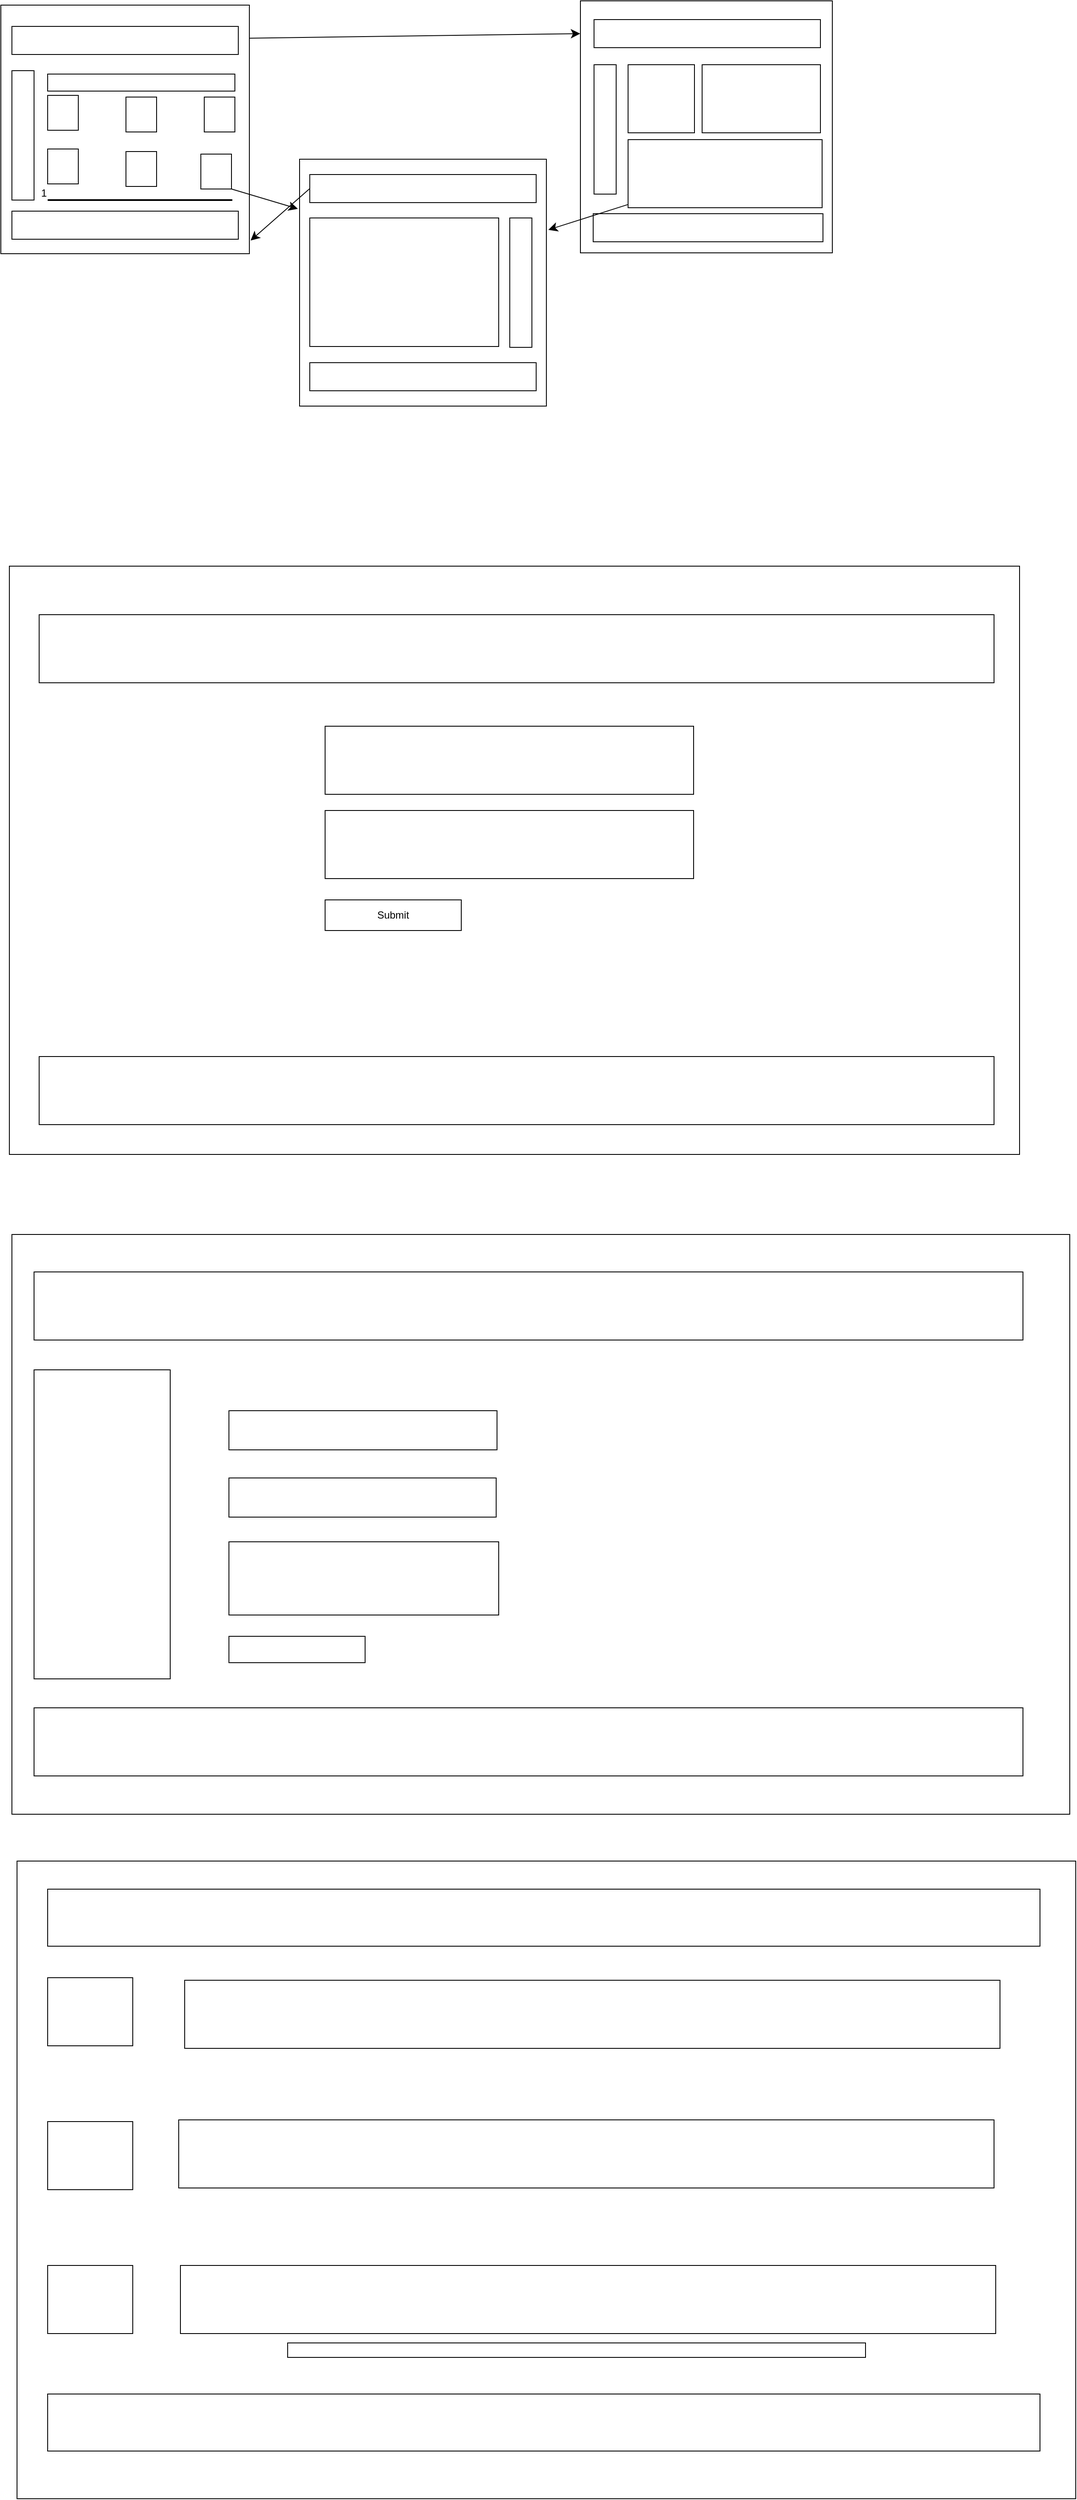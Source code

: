 <mxfile version="24.6.1" type="github">
  <diagram name="Страница — 1" id="28HhkEcXKWORNenXBoMX">
    <mxGraphModel dx="1736" dy="825" grid="0" gridSize="10" guides="1" tooltips="1" connect="1" arrows="1" fold="1" page="0" pageScale="1" pageWidth="827" pageHeight="1169" math="0" shadow="0">
      <root>
        <mxCell id="0" />
        <mxCell id="1" parent="0" />
        <mxCell id="nfAJJ1NnSS2ZU5EpONMw-1" value="" style="whiteSpace=wrap;html=1;aspect=fixed;" parent="1" vertex="1">
          <mxGeometry x="-231" y="5" width="292" height="292" as="geometry" />
        </mxCell>
        <mxCell id="nfAJJ1NnSS2ZU5EpONMw-4" value="" style="whiteSpace=wrap;html=1;aspect=fixed;" parent="1" vertex="1">
          <mxGeometry x="450" width="296" height="296" as="geometry" />
        </mxCell>
        <mxCell id="nfAJJ1NnSS2ZU5EpONMw-5" value="" style="whiteSpace=wrap;html=1;aspect=fixed;" parent="1" vertex="1">
          <mxGeometry x="120" y="186" width="290" height="290" as="geometry" />
        </mxCell>
        <mxCell id="nfAJJ1NnSS2ZU5EpONMw-6" value="" style="rounded=0;whiteSpace=wrap;html=1;" parent="1" vertex="1">
          <mxGeometry x="-218" y="30" width="266" height="33" as="geometry" />
        </mxCell>
        <mxCell id="nfAJJ1NnSS2ZU5EpONMw-8" value="" style="rounded=0;whiteSpace=wrap;html=1;" parent="1" vertex="1">
          <mxGeometry x="466" y="22" width="266" height="33" as="geometry" />
        </mxCell>
        <mxCell id="nfAJJ1NnSS2ZU5EpONMw-11" value="" style="rounded=0;whiteSpace=wrap;html=1;" parent="1" vertex="1">
          <mxGeometry x="132" y="204" width="266" height="33" as="geometry" />
        </mxCell>
        <mxCell id="nfAJJ1NnSS2ZU5EpONMw-12" value="" style="rounded=0;whiteSpace=wrap;html=1;" parent="1" vertex="1">
          <mxGeometry x="465" y="250" width="270" height="33" as="geometry" />
        </mxCell>
        <mxCell id="nfAJJ1NnSS2ZU5EpONMw-13" value="" style="rounded=0;whiteSpace=wrap;html=1;" parent="1" vertex="1">
          <mxGeometry x="132" y="425" width="266" height="33" as="geometry" />
        </mxCell>
        <mxCell id="nfAJJ1NnSS2ZU5EpONMw-14" value="" style="rounded=0;whiteSpace=wrap;html=1;" parent="1" vertex="1">
          <mxGeometry x="-218" y="247" width="266" height="33" as="geometry" />
        </mxCell>
        <mxCell id="uLQHqdhgOMsFtUB6rm1z-1" value="" style="rounded=0;whiteSpace=wrap;html=1;" vertex="1" parent="1">
          <mxGeometry x="-218" y="82" width="26" height="152" as="geometry" />
        </mxCell>
        <mxCell id="uLQHqdhgOMsFtUB6rm1z-5" value="" style="rounded=0;whiteSpace=wrap;html=1;" vertex="1" parent="1">
          <mxGeometry x="466" y="75" width="26" height="152" as="geometry" />
        </mxCell>
        <mxCell id="uLQHqdhgOMsFtUB6rm1z-6" value="" style="rounded=0;whiteSpace=wrap;html=1;" vertex="1" parent="1">
          <mxGeometry x="367" y="255" width="26" height="152" as="geometry" />
        </mxCell>
        <mxCell id="uLQHqdhgOMsFtUB6rm1z-7" value="" style="rounded=0;whiteSpace=wrap;html=1;" vertex="1" parent="1">
          <mxGeometry x="132" y="255" width="222" height="151" as="geometry" />
        </mxCell>
        <mxCell id="uLQHqdhgOMsFtUB6rm1z-8" value="" style="rounded=0;whiteSpace=wrap;html=1;" vertex="1" parent="1">
          <mxGeometry x="-176" y="86" width="220" height="20" as="geometry" />
        </mxCell>
        <mxCell id="uLQHqdhgOMsFtUB6rm1z-9" value="" style="rounded=0;whiteSpace=wrap;html=1;" vertex="1" parent="1">
          <mxGeometry x="-176" y="111" width="36" height="41" as="geometry" />
        </mxCell>
        <mxCell id="uLQHqdhgOMsFtUB6rm1z-10" value="" style="rounded=0;whiteSpace=wrap;html=1;" vertex="1" parent="1">
          <mxGeometry x="-84" y="113" width="36" height="41" as="geometry" />
        </mxCell>
        <mxCell id="uLQHqdhgOMsFtUB6rm1z-11" value="" style="rounded=0;whiteSpace=wrap;html=1;" vertex="1" parent="1">
          <mxGeometry x="8" y="113" width="36" height="41" as="geometry" />
        </mxCell>
        <mxCell id="uLQHqdhgOMsFtUB6rm1z-12" value="" style="rounded=0;whiteSpace=wrap;html=1;" vertex="1" parent="1">
          <mxGeometry x="-176" y="174" width="36" height="41" as="geometry" />
        </mxCell>
        <mxCell id="uLQHqdhgOMsFtUB6rm1z-13" value="" style="rounded=0;whiteSpace=wrap;html=1;" vertex="1" parent="1">
          <mxGeometry x="-84" y="177" width="36" height="41" as="geometry" />
        </mxCell>
        <mxCell id="uLQHqdhgOMsFtUB6rm1z-14" value="" style="rounded=0;whiteSpace=wrap;html=1;" vertex="1" parent="1">
          <mxGeometry x="4" y="180" width="36" height="41" as="geometry" />
        </mxCell>
        <mxCell id="uLQHqdhgOMsFtUB6rm1z-22" value="" style="endArrow=none;html=1;rounded=0;fontSize=12;startSize=8;endSize=8;curved=1;targetPerimeterSpacing=0;" edge="1" parent="1" target="uLQHqdhgOMsFtUB6rm1z-28">
          <mxGeometry relative="1" as="geometry">
            <mxPoint x="-176" y="234" as="sourcePoint" />
            <mxPoint x="-96" y="234" as="targetPoint" />
          </mxGeometry>
        </mxCell>
        <mxCell id="uLQHqdhgOMsFtUB6rm1z-23" value="1" style="resizable=0;html=1;whiteSpace=wrap;align=right;verticalAlign=bottom;" connectable="0" vertex="1" parent="uLQHqdhgOMsFtUB6rm1z-22">
          <mxGeometry x="1" relative="1" as="geometry" />
        </mxCell>
        <mxCell id="uLQHqdhgOMsFtUB6rm1z-28" value="" style="line;strokeWidth=2;html=1;" vertex="1" parent="1">
          <mxGeometry x="-176" y="229" width="217" height="10" as="geometry" />
        </mxCell>
        <mxCell id="uLQHqdhgOMsFtUB6rm1z-29" value="" style="rounded=0;whiteSpace=wrap;html=1;" vertex="1" parent="1">
          <mxGeometry x="506" y="75" width="78" height="80" as="geometry" />
        </mxCell>
        <mxCell id="uLQHqdhgOMsFtUB6rm1z-30" value="" style="rounded=0;whiteSpace=wrap;html=1;" vertex="1" parent="1">
          <mxGeometry x="593" y="75" width="139" height="80" as="geometry" />
        </mxCell>
        <mxCell id="uLQHqdhgOMsFtUB6rm1z-31" value="" style="rounded=0;whiteSpace=wrap;html=1;" vertex="1" parent="1">
          <mxGeometry x="506" y="163" width="228" height="80" as="geometry" />
        </mxCell>
        <mxCell id="uLQHqdhgOMsFtUB6rm1z-34" value="" style="endArrow=classic;html=1;rounded=0;fontSize=12;startSize=8;endSize=8;curved=1;exitX=1;exitY=1;exitDx=0;exitDy=0;entryX=-0.007;entryY=0.201;entryDx=0;entryDy=0;entryPerimeter=0;" edge="1" parent="1" source="uLQHqdhgOMsFtUB6rm1z-14" target="nfAJJ1NnSS2ZU5EpONMw-5">
          <mxGeometry width="50" height="50" relative="1" as="geometry">
            <mxPoint x="276" y="91" as="sourcePoint" />
            <mxPoint x="383" y="146" as="targetPoint" />
          </mxGeometry>
        </mxCell>
        <mxCell id="uLQHqdhgOMsFtUB6rm1z-36" value="" style="endArrow=classic;html=1;rounded=0;fontSize=12;startSize=8;endSize=8;curved=1;exitX=1.001;exitY=0.133;exitDx=0;exitDy=0;entryX=-0.001;entryY=0.13;entryDx=0;entryDy=0;exitPerimeter=0;entryPerimeter=0;" edge="1" parent="1" source="nfAJJ1NnSS2ZU5EpONMw-1" target="nfAJJ1NnSS2ZU5EpONMw-4">
          <mxGeometry width="50" height="50" relative="1" as="geometry">
            <mxPoint x="333" y="196" as="sourcePoint" />
            <mxPoint x="383" y="146" as="targetPoint" />
          </mxGeometry>
        </mxCell>
        <mxCell id="uLQHqdhgOMsFtUB6rm1z-37" value="" style="endArrow=classic;html=1;rounded=0;fontSize=12;startSize=8;endSize=8;curved=1;entryX=1.008;entryY=0.286;entryDx=0;entryDy=0;entryPerimeter=0;" edge="1" parent="1" source="uLQHqdhgOMsFtUB6rm1z-31" target="nfAJJ1NnSS2ZU5EpONMw-5">
          <mxGeometry width="50" height="50" relative="1" as="geometry">
            <mxPoint x="333" y="196" as="sourcePoint" />
            <mxPoint x="383" y="146" as="targetPoint" />
          </mxGeometry>
        </mxCell>
        <mxCell id="uLQHqdhgOMsFtUB6rm1z-39" value="" style="endArrow=classic;html=1;rounded=0;fontSize=12;startSize=8;endSize=8;curved=1;exitX=0;exitY=0.5;exitDx=0;exitDy=0;entryX=1.005;entryY=0.947;entryDx=0;entryDy=0;entryPerimeter=0;" edge="1" parent="1" source="nfAJJ1NnSS2ZU5EpONMw-11" target="nfAJJ1NnSS2ZU5EpONMw-1">
          <mxGeometry width="50" height="50" relative="1" as="geometry">
            <mxPoint x="333" y="196" as="sourcePoint" />
            <mxPoint x="383" y="146" as="targetPoint" />
          </mxGeometry>
        </mxCell>
        <mxCell id="uLQHqdhgOMsFtUB6rm1z-40" value="" style="rounded=0;whiteSpace=wrap;html=1;" vertex="1" parent="1">
          <mxGeometry x="-221" y="664" width="1187" height="691" as="geometry" />
        </mxCell>
        <mxCell id="uLQHqdhgOMsFtUB6rm1z-41" value="" style="rounded=0;whiteSpace=wrap;html=1;" vertex="1" parent="1">
          <mxGeometry x="-186" y="721" width="1122" height="80" as="geometry" />
        </mxCell>
        <mxCell id="uLQHqdhgOMsFtUB6rm1z-42" value="" style="rounded=0;whiteSpace=wrap;html=1;" vertex="1" parent="1">
          <mxGeometry x="-186" y="1240" width="1122" height="80" as="geometry" />
        </mxCell>
        <mxCell id="uLQHqdhgOMsFtUB6rm1z-43" value="" style="rounded=0;whiteSpace=wrap;html=1;" vertex="1" parent="1">
          <mxGeometry x="150" y="852" width="433" height="80" as="geometry" />
        </mxCell>
        <mxCell id="uLQHqdhgOMsFtUB6rm1z-45" value="" style="rounded=0;whiteSpace=wrap;html=1;" vertex="1" parent="1">
          <mxGeometry x="150" y="951" width="433" height="80" as="geometry" />
        </mxCell>
        <mxCell id="uLQHqdhgOMsFtUB6rm1z-46" value="Submit" style="rounded=0;whiteSpace=wrap;html=1;" vertex="1" parent="1">
          <mxGeometry x="150" y="1056" width="160" height="36" as="geometry" />
        </mxCell>
        <mxCell id="uLQHqdhgOMsFtUB6rm1z-47" value="" style="rounded=0;whiteSpace=wrap;html=1;" vertex="1" parent="1">
          <mxGeometry x="-218" y="1449" width="1243" height="681" as="geometry" />
        </mxCell>
        <mxCell id="uLQHqdhgOMsFtUB6rm1z-48" value="" style="rounded=0;whiteSpace=wrap;html=1;" vertex="1" parent="1">
          <mxGeometry x="-192" y="1493" width="1162" height="80" as="geometry" />
        </mxCell>
        <mxCell id="uLQHqdhgOMsFtUB6rm1z-49" value="" style="rounded=0;whiteSpace=wrap;html=1;" vertex="1" parent="1">
          <mxGeometry x="-192" y="2005" width="1162" height="80" as="geometry" />
        </mxCell>
        <mxCell id="uLQHqdhgOMsFtUB6rm1z-50" value="" style="rounded=0;whiteSpace=wrap;html=1;" vertex="1" parent="1">
          <mxGeometry x="-192" y="1608" width="160" height="363" as="geometry" />
        </mxCell>
        <mxCell id="uLQHqdhgOMsFtUB6rm1z-51" value="" style="rounded=0;whiteSpace=wrap;html=1;" vertex="1" parent="1">
          <mxGeometry x="37" y="1656" width="315" height="46" as="geometry" />
        </mxCell>
        <mxCell id="uLQHqdhgOMsFtUB6rm1z-52" value="" style="rounded=0;whiteSpace=wrap;html=1;" vertex="1" parent="1">
          <mxGeometry x="37" y="1735" width="314" height="46" as="geometry" />
        </mxCell>
        <mxCell id="uLQHqdhgOMsFtUB6rm1z-53" value="" style="rounded=0;whiteSpace=wrap;html=1;" vertex="1" parent="1">
          <mxGeometry x="37" y="1810" width="317" height="86" as="geometry" />
        </mxCell>
        <mxCell id="uLQHqdhgOMsFtUB6rm1z-55" value="" style="rounded=0;whiteSpace=wrap;html=1;" vertex="1" parent="1">
          <mxGeometry x="37" y="1921" width="160" height="31" as="geometry" />
        </mxCell>
        <mxCell id="uLQHqdhgOMsFtUB6rm1z-56" value="" style="rounded=0;whiteSpace=wrap;html=1;" vertex="1" parent="1">
          <mxGeometry x="-212" y="2185" width="1244" height="749" as="geometry" />
        </mxCell>
        <mxCell id="uLQHqdhgOMsFtUB6rm1z-58" value="" style="rounded=0;whiteSpace=wrap;html=1;" vertex="1" parent="1">
          <mxGeometry x="-176" y="2218" width="1166" height="67" as="geometry" />
        </mxCell>
        <mxCell id="uLQHqdhgOMsFtUB6rm1z-59" style="edgeStyle=none;curved=1;rounded=0;orthogonalLoop=1;jettySize=auto;html=1;exitX=0.5;exitY=1;exitDx=0;exitDy=0;fontSize=12;startSize=8;endSize=8;" edge="1" parent="1" source="uLQHqdhgOMsFtUB6rm1z-58" target="uLQHqdhgOMsFtUB6rm1z-58">
          <mxGeometry relative="1" as="geometry" />
        </mxCell>
        <mxCell id="uLQHqdhgOMsFtUB6rm1z-60" style="edgeStyle=none;curved=1;rounded=0;orthogonalLoop=1;jettySize=auto;html=1;exitX=0.5;exitY=1;exitDx=0;exitDy=0;fontSize=12;startSize=8;endSize=8;" edge="1" parent="1">
          <mxGeometry relative="1" as="geometry">
            <mxPoint x="417" y="2310" as="sourcePoint" />
            <mxPoint x="417" y="2310" as="targetPoint" />
          </mxGeometry>
        </mxCell>
        <mxCell id="uLQHqdhgOMsFtUB6rm1z-61" value="" style="rounded=0;whiteSpace=wrap;html=1;" vertex="1" parent="1">
          <mxGeometry x="-176" y="2811" width="1166" height="67" as="geometry" />
        </mxCell>
        <mxCell id="uLQHqdhgOMsFtUB6rm1z-62" value="" style="rounded=0;whiteSpace=wrap;html=1;" vertex="1" parent="1">
          <mxGeometry x="-176" y="2322" width="100" height="80" as="geometry" />
        </mxCell>
        <mxCell id="uLQHqdhgOMsFtUB6rm1z-63" value="" style="rounded=0;whiteSpace=wrap;html=1;" vertex="1" parent="1">
          <mxGeometry x="-176" y="2491" width="100" height="80" as="geometry" />
        </mxCell>
        <mxCell id="uLQHqdhgOMsFtUB6rm1z-64" value="" style="rounded=0;whiteSpace=wrap;html=1;" vertex="1" parent="1">
          <mxGeometry x="-176" y="2660" width="100" height="80" as="geometry" />
        </mxCell>
        <mxCell id="uLQHqdhgOMsFtUB6rm1z-65" value="" style="rounded=0;whiteSpace=wrap;html=1;" vertex="1" parent="1">
          <mxGeometry x="-15" y="2325" width="958" height="80" as="geometry" />
        </mxCell>
        <mxCell id="uLQHqdhgOMsFtUB6rm1z-66" value="" style="rounded=0;whiteSpace=wrap;html=1;" vertex="1" parent="1">
          <mxGeometry x="-22" y="2489" width="958" height="80" as="geometry" />
        </mxCell>
        <mxCell id="uLQHqdhgOMsFtUB6rm1z-67" value="" style="rounded=0;whiteSpace=wrap;html=1;" vertex="1" parent="1">
          <mxGeometry x="-20" y="2660" width="958" height="80" as="geometry" />
        </mxCell>
        <mxCell id="uLQHqdhgOMsFtUB6rm1z-68" value="" style="rounded=0;whiteSpace=wrap;html=1;" vertex="1" parent="1">
          <mxGeometry x="106" y="2751" width="679" height="17" as="geometry" />
        </mxCell>
      </root>
    </mxGraphModel>
  </diagram>
</mxfile>
